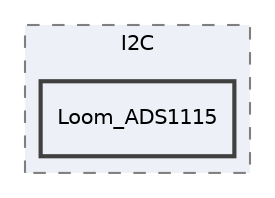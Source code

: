 digraph "src/Sensors/I2C/Loom_ADS1115"
{
 // LATEX_PDF_SIZE
  edge [fontname="Helvetica",fontsize="10",labelfontname="Helvetica",labelfontsize="10"];
  node [fontname="Helvetica",fontsize="10",shape=record];
  compound=true
  subgraph clusterdir_abc44327bd9a62eb36f446d48ca760f8 {
    graph [ bgcolor="#edf0f7", pencolor="grey50", style="filled,dashed,", label="I2C", fontname="Helvetica", fontsize="10", URL="dir_abc44327bd9a62eb36f446d48ca760f8.html"]
  dir_d88688344708810e84cf73f7cdbc0388 [shape=box, label="Loom_ADS1115", style="filled,bold,", fillcolor="#edf0f7", color="grey25", URL="dir_d88688344708810e84cf73f7cdbc0388.html"];
  }
}
